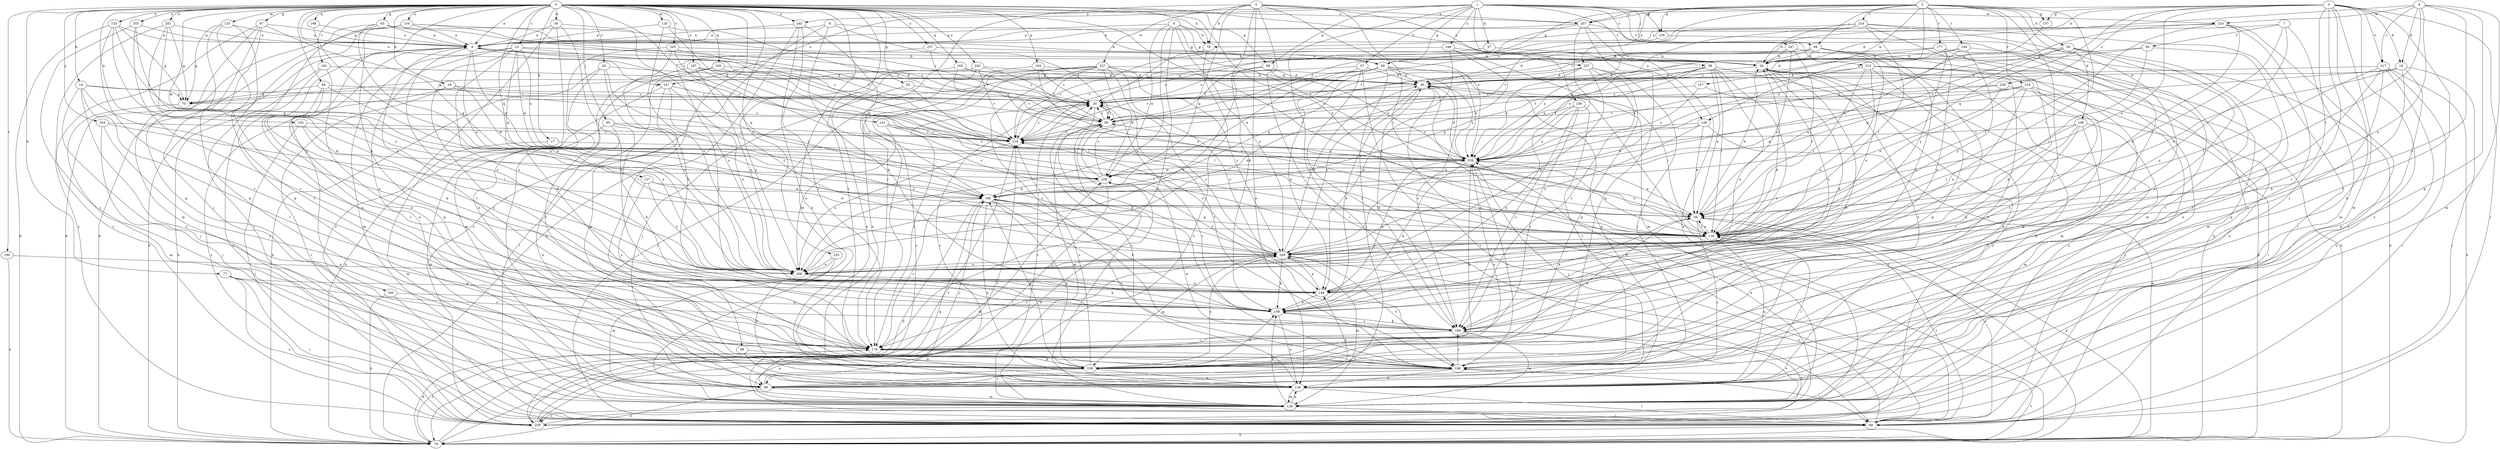 strict digraph  {
0;
1;
2;
3;
4;
5;
6;
7;
8;
9;
14;
17;
18;
19;
20;
23;
26;
30;
36;
37;
39;
40;
50;
57;
58;
59;
60;
62;
63;
67;
68;
69;
70;
77;
78;
79;
84;
88;
89;
95;
98;
99;
102;
107;
108;
109;
118;
120;
125;
127;
128;
133;
134;
136;
138;
141;
147;
148;
154;
156;
157;
158;
163;
165;
166;
168;
169;
177;
179;
187;
189;
190;
191;
198;
201;
205;
207;
208;
213;
214;
216;
217;
218;
224;
227;
228;
235;
236;
237;
238;
240;
243;
244;
245;
246;
247;
249;
255;
257;
258;
259;
0 -> 9  [label=a];
0 -> 14  [label=b];
0 -> 17  [label=b];
0 -> 18  [label=b];
0 -> 23  [label=c];
0 -> 26  [label=c];
0 -> 36  [label=d];
0 -> 50  [label=e];
0 -> 62  [label=g];
0 -> 63  [label=g];
0 -> 67  [label=g];
0 -> 68  [label=g];
0 -> 77  [label=h];
0 -> 78  [label=h];
0 -> 84  [label=i];
0 -> 88  [label=i];
0 -> 95  [label=j];
0 -> 102  [label=k];
0 -> 118  [label=l];
0 -> 120  [label=m];
0 -> 125  [label=m];
0 -> 127  [label=m];
0 -> 128  [label=m];
0 -> 133  [label=n];
0 -> 134  [label=n];
0 -> 136  [label=n];
0 -> 141  [label=o];
0 -> 147  [label=o];
0 -> 154  [label=p];
0 -> 163  [label=q];
0 -> 165  [label=q];
0 -> 166  [label=q];
0 -> 168  [label=q];
0 -> 187  [label=s];
0 -> 190  [label=t];
0 -> 191  [label=t];
0 -> 198  [label=t];
0 -> 201  [label=u];
0 -> 205  [label=u];
0 -> 207  [label=u];
0 -> 235  [label=x];
0 -> 240  [label=y];
0 -> 243  [label=y];
0 -> 244  [label=y];
0 -> 245  [label=y];
0 -> 255  [label=z];
0 -> 257  [label=z];
1 -> 37  [label=d];
1 -> 57  [label=f];
1 -> 58  [label=f];
1 -> 68  [label=g];
1 -> 69  [label=g];
1 -> 98  [label=j];
1 -> 147  [label=o];
1 -> 156  [label=p];
1 -> 189  [label=s];
1 -> 213  [label=v];
1 -> 224  [label=w];
1 -> 236  [label=x];
1 -> 245  [label=y];
1 -> 246  [label=y];
1 -> 247  [label=y];
2 -> 30  [label=c];
2 -> 39  [label=d];
2 -> 69  [label=g];
2 -> 98  [label=j];
2 -> 107  [label=k];
2 -> 108  [label=k];
2 -> 118  [label=l];
2 -> 136  [label=n];
2 -> 156  [label=p];
2 -> 157  [label=p];
2 -> 169  [label=r];
2 -> 177  [label=r];
2 -> 179  [label=r];
2 -> 207  [label=u];
2 -> 214  [label=v];
2 -> 216  [label=v];
2 -> 237  [label=x];
3 -> 19  [label=b];
3 -> 50  [label=e];
3 -> 78  [label=h];
3 -> 89  [label=i];
3 -> 99  [label=j];
3 -> 128  [label=m];
3 -> 138  [label=n];
3 -> 157  [label=p];
3 -> 168  [label=q];
3 -> 179  [label=r];
3 -> 198  [label=t];
3 -> 207  [label=u];
3 -> 217  [label=v];
3 -> 258  [label=z];
3 -> 259  [label=z];
4 -> 19  [label=b];
4 -> 40  [label=d];
4 -> 118  [label=l];
4 -> 128  [label=m];
4 -> 148  [label=o];
4 -> 158  [label=p];
4 -> 217  [label=v];
4 -> 224  [label=w];
4 -> 249  [label=y];
5 -> 78  [label=h];
5 -> 89  [label=i];
5 -> 109  [label=k];
5 -> 118  [label=l];
5 -> 138  [label=n];
5 -> 168  [label=q];
5 -> 179  [label=r];
5 -> 207  [label=u];
5 -> 227  [label=w];
5 -> 237  [label=x];
5 -> 238  [label=x];
6 -> 9  [label=a];
6 -> 69  [label=g];
6 -> 78  [label=h];
6 -> 179  [label=r];
6 -> 208  [label=u];
6 -> 228  [label=w];
6 -> 238  [label=x];
6 -> 249  [label=y];
7 -> 30  [label=c];
7 -> 59  [label=f];
7 -> 118  [label=l];
7 -> 128  [label=m];
7 -> 148  [label=o];
8 -> 9  [label=a];
8 -> 60  [label=f];
8 -> 69  [label=g];
8 -> 109  [label=k];
8 -> 259  [label=z];
9 -> 20  [label=b];
9 -> 50  [label=e];
9 -> 60  [label=f];
9 -> 79  [label=h];
9 -> 148  [label=o];
9 -> 179  [label=r];
9 -> 218  [label=v];
9 -> 228  [label=w];
14 -> 30  [label=c];
14 -> 70  [label=g];
14 -> 99  [label=j];
14 -> 148  [label=o];
14 -> 179  [label=r];
14 -> 198  [label=t];
17 -> 128  [label=m];
17 -> 238  [label=x];
18 -> 30  [label=c];
18 -> 89  [label=i];
18 -> 218  [label=v];
18 -> 228  [label=w];
18 -> 259  [label=z];
19 -> 40  [label=d];
19 -> 50  [label=e];
19 -> 89  [label=i];
19 -> 109  [label=k];
19 -> 138  [label=n];
19 -> 238  [label=x];
20 -> 40  [label=d];
20 -> 109  [label=k];
20 -> 148  [label=o];
20 -> 198  [label=t];
20 -> 259  [label=z];
23 -> 20  [label=b];
23 -> 128  [label=m];
23 -> 138  [label=n];
23 -> 148  [label=o];
23 -> 168  [label=q];
23 -> 179  [label=r];
23 -> 218  [label=v];
23 -> 228  [label=w];
23 -> 238  [label=x];
26 -> 40  [label=d];
26 -> 79  [label=h];
26 -> 109  [label=k];
26 -> 208  [label=u];
26 -> 249  [label=y];
30 -> 60  [label=f];
30 -> 109  [label=k];
30 -> 179  [label=r];
36 -> 9  [label=a];
36 -> 109  [label=k];
36 -> 138  [label=n];
36 -> 249  [label=y];
36 -> 259  [label=z];
37 -> 20  [label=b];
37 -> 218  [label=v];
39 -> 20  [label=b];
39 -> 138  [label=n];
39 -> 168  [label=q];
39 -> 189  [label=s];
39 -> 198  [label=t];
39 -> 228  [label=w];
40 -> 30  [label=c];
40 -> 79  [label=h];
40 -> 109  [label=k];
40 -> 118  [label=l];
40 -> 238  [label=x];
40 -> 249  [label=y];
50 -> 20  [label=b];
50 -> 60  [label=f];
50 -> 89  [label=i];
50 -> 99  [label=j];
50 -> 118  [label=l];
57 -> 40  [label=d];
57 -> 70  [label=g];
57 -> 89  [label=i];
57 -> 148  [label=o];
57 -> 189  [label=s];
58 -> 40  [label=d];
58 -> 50  [label=e];
58 -> 60  [label=f];
58 -> 118  [label=l];
58 -> 148  [label=o];
58 -> 168  [label=q];
58 -> 189  [label=s];
58 -> 238  [label=x];
58 -> 259  [label=z];
59 -> 20  [label=b];
59 -> 30  [label=c];
59 -> 118  [label=l];
59 -> 198  [label=t];
60 -> 30  [label=c];
60 -> 128  [label=m];
60 -> 218  [label=v];
62 -> 30  [label=c];
62 -> 99  [label=j];
62 -> 118  [label=l];
63 -> 9  [label=a];
63 -> 20  [label=b];
63 -> 60  [label=f];
63 -> 79  [label=h];
63 -> 158  [label=p];
63 -> 208  [label=u];
67 -> 9  [label=a];
67 -> 99  [label=j];
67 -> 128  [label=m];
67 -> 158  [label=p];
67 -> 168  [label=q];
67 -> 259  [label=z];
68 -> 40  [label=d];
68 -> 60  [label=f];
68 -> 208  [label=u];
68 -> 238  [label=x];
69 -> 30  [label=c];
69 -> 40  [label=d];
69 -> 99  [label=j];
69 -> 138  [label=n];
69 -> 168  [label=q];
69 -> 189  [label=s];
69 -> 218  [label=v];
69 -> 228  [label=w];
69 -> 238  [label=x];
70 -> 128  [label=m];
77 -> 89  [label=i];
77 -> 148  [label=o];
77 -> 189  [label=s];
77 -> 259  [label=z];
78 -> 30  [label=c];
78 -> 259  [label=z];
79 -> 20  [label=b];
79 -> 40  [label=d];
79 -> 50  [label=e];
79 -> 179  [label=r];
79 -> 198  [label=t];
79 -> 218  [label=v];
79 -> 228  [label=w];
84 -> 30  [label=c];
84 -> 70  [label=g];
84 -> 109  [label=k];
84 -> 179  [label=r];
84 -> 208  [label=u];
88 -> 138  [label=n];
88 -> 158  [label=p];
89 -> 40  [label=d];
89 -> 79  [label=h];
89 -> 118  [label=l];
89 -> 228  [label=w];
89 -> 249  [label=y];
95 -> 109  [label=k];
95 -> 128  [label=m];
95 -> 138  [label=n];
95 -> 218  [label=v];
95 -> 249  [label=y];
98 -> 20  [label=b];
98 -> 40  [label=d];
98 -> 60  [label=f];
98 -> 148  [label=o];
98 -> 189  [label=s];
98 -> 198  [label=t];
98 -> 208  [label=u];
98 -> 238  [label=x];
99 -> 30  [label=c];
99 -> 79  [label=h];
99 -> 128  [label=m];
99 -> 148  [label=o];
102 -> 89  [label=i];
102 -> 148  [label=o];
102 -> 218  [label=v];
102 -> 228  [label=w];
107 -> 30  [label=c];
107 -> 89  [label=i];
107 -> 238  [label=x];
108 -> 109  [label=k];
108 -> 118  [label=l];
108 -> 128  [label=m];
108 -> 189  [label=s];
108 -> 198  [label=t];
108 -> 218  [label=v];
109 -> 50  [label=e];
109 -> 138  [label=n];
109 -> 189  [label=s];
118 -> 50  [label=e];
118 -> 138  [label=n];
118 -> 168  [label=q];
118 -> 238  [label=x];
118 -> 249  [label=y];
120 -> 9  [label=a];
120 -> 60  [label=f];
120 -> 118  [label=l];
120 -> 208  [label=u];
125 -> 9  [label=a];
125 -> 70  [label=g];
125 -> 158  [label=p];
125 -> 179  [label=r];
125 -> 198  [label=t];
127 -> 50  [label=e];
127 -> 168  [label=q];
127 -> 189  [label=s];
127 -> 208  [label=u];
128 -> 20  [label=b];
128 -> 30  [label=c];
128 -> 60  [label=f];
128 -> 89  [label=i];
128 -> 109  [label=k];
128 -> 138  [label=n];
128 -> 189  [label=s];
128 -> 259  [label=z];
133 -> 9  [label=a];
133 -> 70  [label=g];
133 -> 79  [label=h];
133 -> 179  [label=r];
133 -> 208  [label=u];
133 -> 218  [label=v];
134 -> 9  [label=a];
134 -> 30  [label=c];
134 -> 79  [label=h];
134 -> 89  [label=i];
134 -> 179  [label=r];
134 -> 218  [label=v];
136 -> 50  [label=e];
136 -> 79  [label=h];
136 -> 218  [label=v];
136 -> 228  [label=w];
136 -> 249  [label=y];
138 -> 20  [label=b];
138 -> 30  [label=c];
138 -> 89  [label=i];
138 -> 118  [label=l];
138 -> 128  [label=m];
141 -> 118  [label=l];
141 -> 208  [label=u];
141 -> 218  [label=v];
141 -> 238  [label=x];
147 -> 30  [label=c];
147 -> 79  [label=h];
147 -> 148  [label=o];
147 -> 158  [label=p];
147 -> 208  [label=u];
148 -> 109  [label=k];
148 -> 238  [label=x];
148 -> 249  [label=y];
154 -> 30  [label=c];
154 -> 40  [label=d];
154 -> 118  [label=l];
154 -> 138  [label=n];
156 -> 60  [label=f];
156 -> 128  [label=m];
157 -> 238  [label=x];
158 -> 9  [label=a];
158 -> 99  [label=j];
158 -> 109  [label=k];
158 -> 138  [label=n];
158 -> 168  [label=q];
158 -> 218  [label=v];
158 -> 238  [label=x];
158 -> 249  [label=y];
163 -> 30  [label=c];
163 -> 40  [label=d];
163 -> 50  [label=e];
163 -> 208  [label=u];
165 -> 40  [label=d];
165 -> 89  [label=i];
165 -> 99  [label=j];
165 -> 238  [label=x];
166 -> 9  [label=a];
166 -> 208  [label=u];
168 -> 50  [label=e];
168 -> 79  [label=h];
168 -> 99  [label=j];
168 -> 109  [label=k];
168 -> 138  [label=n];
168 -> 158  [label=p];
168 -> 179  [label=r];
168 -> 198  [label=t];
169 -> 20  [label=b];
169 -> 40  [label=d];
169 -> 50  [label=e];
169 -> 79  [label=h];
169 -> 249  [label=y];
177 -> 20  [label=b];
177 -> 70  [label=g];
177 -> 109  [label=k];
177 -> 128  [label=m];
177 -> 148  [label=o];
179 -> 20  [label=b];
179 -> 50  [label=e];
179 -> 79  [label=h];
179 -> 158  [label=p];
179 -> 198  [label=t];
187 -> 40  [label=d];
187 -> 118  [label=l];
187 -> 198  [label=t];
187 -> 208  [label=u];
187 -> 249  [label=y];
189 -> 40  [label=d];
189 -> 60  [label=f];
189 -> 109  [label=k];
189 -> 128  [label=m];
189 -> 179  [label=r];
190 -> 79  [label=h];
190 -> 208  [label=u];
191 -> 40  [label=d];
191 -> 79  [label=h];
191 -> 158  [label=p];
191 -> 259  [label=z];
198 -> 9  [label=a];
198 -> 30  [label=c];
198 -> 89  [label=i];
198 -> 99  [label=j];
198 -> 138  [label=n];
198 -> 189  [label=s];
198 -> 228  [label=w];
198 -> 238  [label=x];
201 -> 9  [label=a];
201 -> 70  [label=g];
201 -> 208  [label=u];
201 -> 249  [label=y];
201 -> 259  [label=z];
205 -> 20  [label=b];
205 -> 30  [label=c];
205 -> 109  [label=k];
205 -> 128  [label=m];
205 -> 168  [label=q];
207 -> 9  [label=a];
207 -> 79  [label=h];
207 -> 158  [label=p];
207 -> 218  [label=v];
207 -> 249  [label=y];
207 -> 259  [label=z];
208 -> 20  [label=b];
208 -> 109  [label=k];
208 -> 148  [label=o];
208 -> 249  [label=y];
213 -> 40  [label=d];
213 -> 89  [label=i];
213 -> 118  [label=l];
213 -> 128  [label=m];
213 -> 158  [label=p];
213 -> 198  [label=t];
213 -> 208  [label=u];
213 -> 238  [label=x];
214 -> 9  [label=a];
214 -> 20  [label=b];
214 -> 89  [label=i];
214 -> 118  [label=l];
214 -> 179  [label=r];
214 -> 218  [label=v];
214 -> 238  [label=x];
214 -> 249  [label=y];
216 -> 30  [label=c];
216 -> 60  [label=f];
216 -> 89  [label=i];
216 -> 118  [label=l];
216 -> 158  [label=p];
216 -> 168  [label=q];
216 -> 189  [label=s];
216 -> 208  [label=u];
217 -> 40  [label=d];
217 -> 79  [label=h];
217 -> 89  [label=i];
217 -> 118  [label=l];
217 -> 158  [label=p];
217 -> 208  [label=u];
217 -> 259  [label=z];
218 -> 9  [label=a];
218 -> 30  [label=c];
218 -> 208  [label=u];
218 -> 238  [label=x];
224 -> 9  [label=a];
224 -> 118  [label=l];
224 -> 138  [label=n];
224 -> 238  [label=x];
224 -> 249  [label=y];
224 -> 259  [label=z];
227 -> 40  [label=d];
227 -> 70  [label=g];
227 -> 148  [label=o];
227 -> 179  [label=r];
227 -> 189  [label=s];
227 -> 198  [label=t];
227 -> 218  [label=v];
227 -> 228  [label=w];
227 -> 249  [label=y];
227 -> 259  [label=z];
228 -> 30  [label=c];
228 -> 60  [label=f];
228 -> 89  [label=i];
228 -> 168  [label=q];
235 -> 128  [label=m];
235 -> 138  [label=n];
235 -> 208  [label=u];
236 -> 60  [label=f];
236 -> 109  [label=k];
236 -> 179  [label=r];
236 -> 189  [label=s];
236 -> 198  [label=t];
237 -> 40  [label=d];
237 -> 99  [label=j];
237 -> 158  [label=p];
237 -> 189  [label=s];
237 -> 208  [label=u];
237 -> 218  [label=v];
237 -> 238  [label=x];
238 -> 40  [label=d];
238 -> 50  [label=e];
238 -> 99  [label=j];
238 -> 109  [label=k];
238 -> 158  [label=p];
238 -> 218  [label=v];
238 -> 228  [label=w];
240 -> 79  [label=h];
240 -> 89  [label=i];
240 -> 109  [label=k];
243 -> 40  [label=d];
243 -> 60  [label=f];
243 -> 89  [label=i];
243 -> 138  [label=n];
243 -> 218  [label=v];
244 -> 99  [label=j];
244 -> 118  [label=l];
244 -> 179  [label=r];
244 -> 218  [label=v];
245 -> 9  [label=a];
245 -> 79  [label=h];
245 -> 138  [label=n];
245 -> 168  [label=q];
245 -> 179  [label=r];
246 -> 20  [label=b];
246 -> 128  [label=m];
246 -> 148  [label=o];
246 -> 208  [label=u];
246 -> 218  [label=v];
247 -> 20  [label=b];
247 -> 50  [label=e];
247 -> 79  [label=h];
247 -> 118  [label=l];
247 -> 238  [label=x];
249 -> 30  [label=c];
249 -> 40  [label=d];
249 -> 109  [label=k];
249 -> 128  [label=m];
249 -> 158  [label=p];
249 -> 179  [label=r];
249 -> 198  [label=t];
249 -> 208  [label=u];
249 -> 218  [label=v];
255 -> 9  [label=a];
255 -> 99  [label=j];
255 -> 168  [label=q];
255 -> 179  [label=r];
257 -> 20  [label=b];
257 -> 60  [label=f];
257 -> 208  [label=u];
258 -> 30  [label=c];
258 -> 50  [label=e];
258 -> 138  [label=n];
258 -> 218  [label=v];
259 -> 168  [label=q];
259 -> 189  [label=s];
259 -> 218  [label=v];
259 -> 238  [label=x];
}
